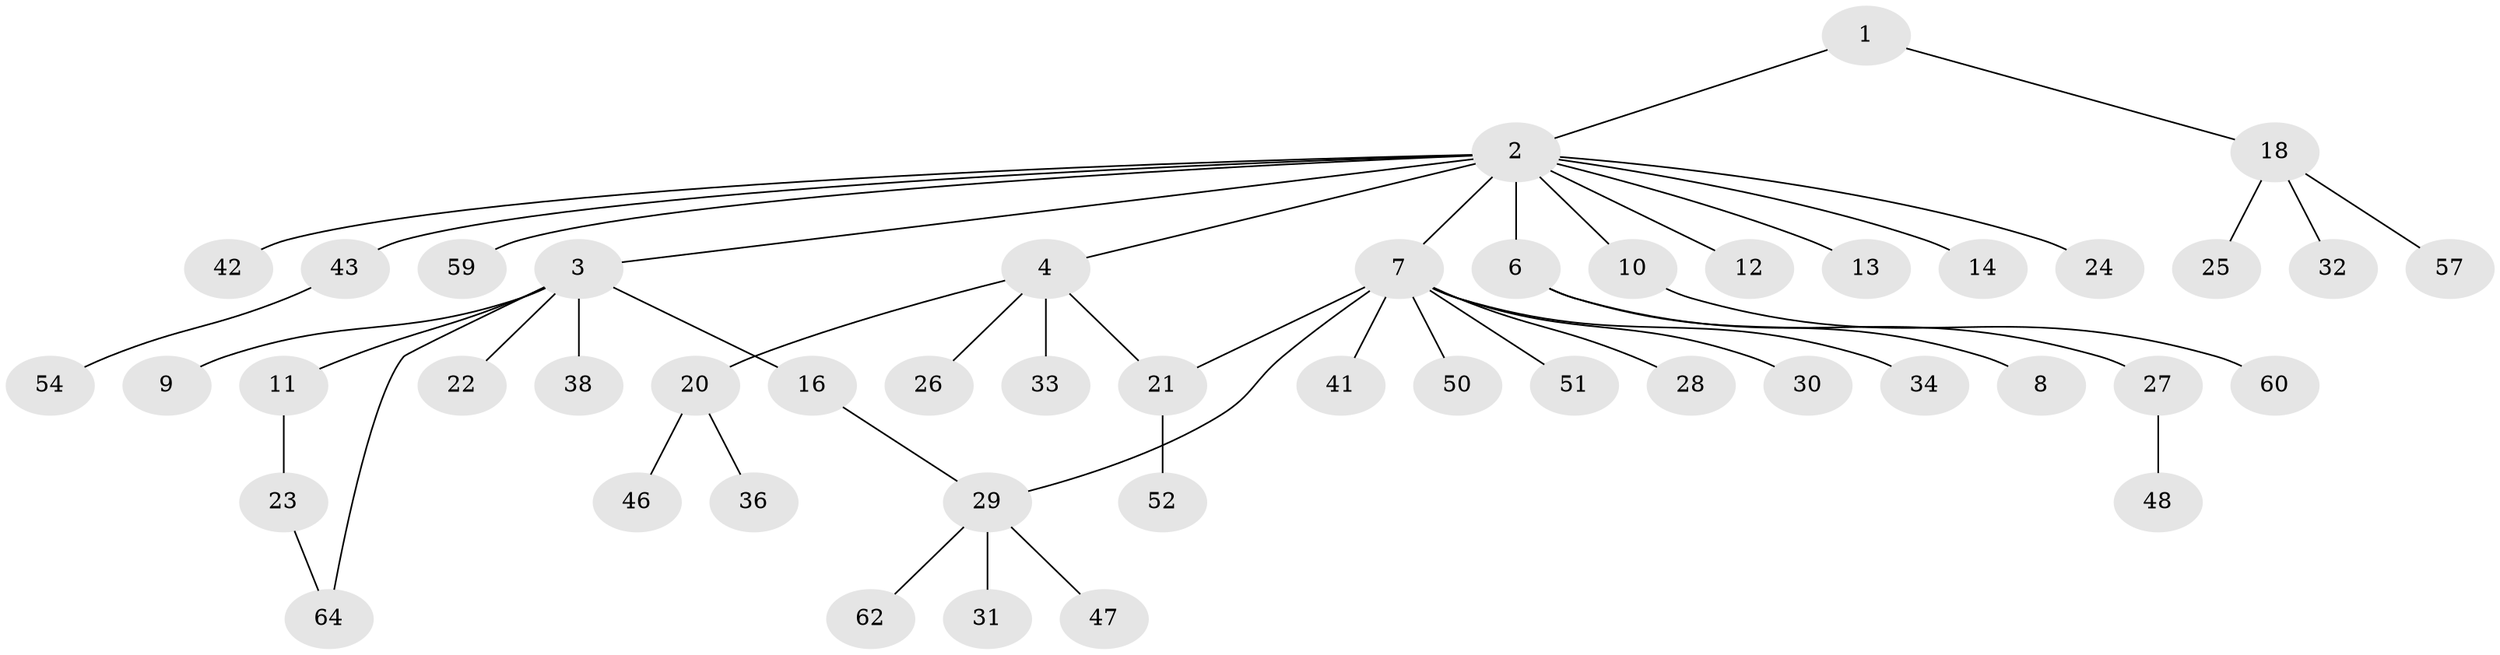 // original degree distribution, {3: 0.09375, 14: 0.015625, 5: 0.03125, 6: 0.015625, 4: 0.046875, 9: 0.015625, 1: 0.578125, 2: 0.203125}
// Generated by graph-tools (version 1.1) at 2025/41/03/06/25 10:41:47]
// undirected, 47 vertices, 49 edges
graph export_dot {
graph [start="1"]
  node [color=gray90,style=filled];
  1 [super="+49"];
  2 [super="+17"];
  3 [super="+5"];
  4 [super="+19"];
  6;
  7 [super="+44"];
  8;
  9;
  10;
  11 [super="+55"];
  12;
  13 [super="+15"];
  14;
  16;
  18 [super="+39"];
  20 [super="+40"];
  21;
  22 [super="+45"];
  23 [super="+56"];
  24 [super="+53"];
  25;
  26;
  27 [super="+37"];
  28 [super="+58"];
  29 [super="+35"];
  30;
  31;
  32;
  33;
  34;
  36;
  38 [super="+61"];
  41;
  42;
  43;
  46;
  47 [super="+63"];
  48;
  50;
  51;
  52;
  54;
  57;
  59;
  60;
  62;
  64;
  1 -- 2;
  1 -- 18;
  2 -- 3;
  2 -- 4;
  2 -- 6;
  2 -- 7;
  2 -- 10;
  2 -- 12;
  2 -- 13;
  2 -- 14;
  2 -- 24;
  2 -- 42;
  2 -- 43;
  2 -- 59;
  3 -- 11;
  3 -- 16;
  3 -- 22;
  3 -- 64;
  3 -- 9;
  3 -- 38;
  4 -- 20;
  4 -- 21;
  4 -- 26;
  4 -- 33;
  6 -- 8;
  6 -- 27;
  7 -- 21;
  7 -- 28;
  7 -- 30;
  7 -- 34;
  7 -- 41;
  7 -- 50;
  7 -- 51;
  7 -- 29;
  10 -- 60;
  11 -- 23;
  16 -- 29;
  18 -- 25;
  18 -- 32;
  18 -- 57;
  20 -- 36;
  20 -- 46;
  21 -- 52;
  23 -- 64;
  27 -- 48;
  29 -- 31;
  29 -- 62;
  29 -- 47;
  43 -- 54;
}
